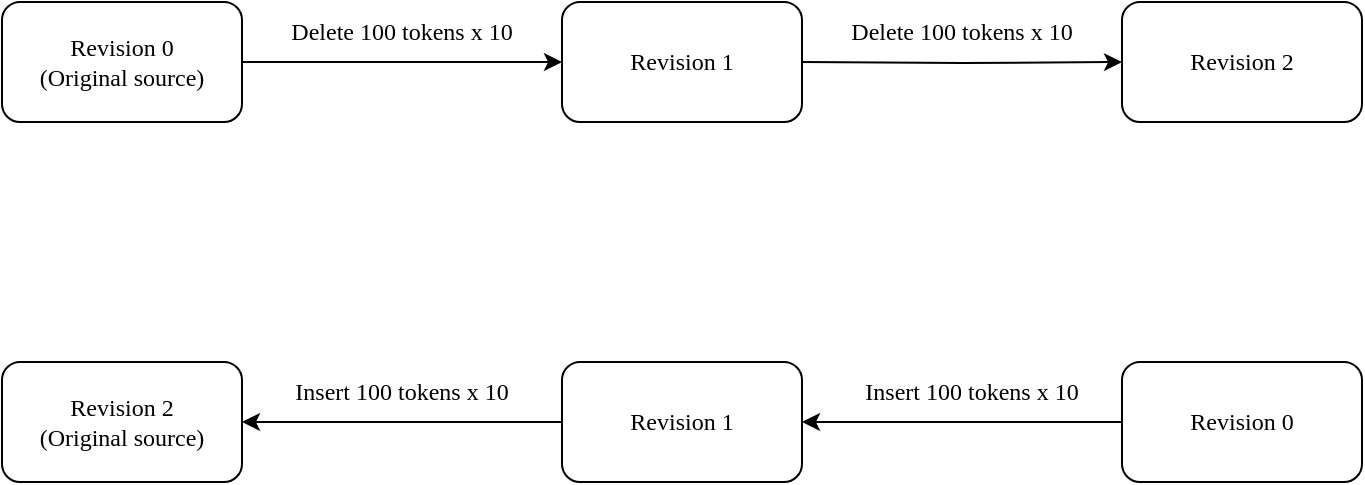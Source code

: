 <mxfile version="21.1.2" type="device">
  <diagram name="Page-1" id="jui37XqeeH_dwL4KF3Na">
    <mxGraphModel dx="1434" dy="969" grid="1" gridSize="10" guides="1" tooltips="1" connect="1" arrows="1" fold="1" page="1" pageScale="1" pageWidth="850" pageHeight="1100" math="0" shadow="0">
      <root>
        <mxCell id="0" />
        <mxCell id="1" parent="0" />
        <mxCell id="2Ipa8VqLwssa-Gp7A83x-3" value="" style="edgeStyle=orthogonalEdgeStyle;rounded=0;orthogonalLoop=1;jettySize=auto;html=1;fontFamily=Computer Modern;" parent="1" source="2Ipa8VqLwssa-Gp7A83x-1" target="2Ipa8VqLwssa-Gp7A83x-2" edge="1">
          <mxGeometry relative="1" as="geometry" />
        </mxCell>
        <mxCell id="2Ipa8VqLwssa-Gp7A83x-1" value="&lt;font&gt;Revision 0&lt;br&gt;(Original source)&lt;/font&gt;" style="rounded=1;whiteSpace=wrap;html=1;fontFamily=Computer Modern;" parent="1" vertex="1">
          <mxGeometry x="40" y="170" width="120" height="60" as="geometry" />
        </mxCell>
        <mxCell id="2Ipa8VqLwssa-Gp7A83x-2" value="Revision 1" style="whiteSpace=wrap;html=1;rounded=1;fontFamily=Computer Modern;" parent="1" vertex="1">
          <mxGeometry x="320" y="170" width="120" height="60" as="geometry" />
        </mxCell>
        <mxCell id="-Iq5-rDpAbpalomt3rTi-1" value="Delete 100 tokens x 10" style="text;html=1;strokeColor=none;fillColor=none;align=center;verticalAlign=middle;whiteSpace=wrap;rounded=0;fontFamily=Computer Modern;" parent="1" vertex="1">
          <mxGeometry x="180" y="170" width="120" height="30" as="geometry" />
        </mxCell>
        <mxCell id="-Iq5-rDpAbpalomt3rTi-2" value="" style="edgeStyle=orthogonalEdgeStyle;rounded=0;orthogonalLoop=1;jettySize=auto;html=1;fontFamily=Computer Modern;" parent="1" target="-Iq5-rDpAbpalomt3rTi-3" edge="1">
          <mxGeometry relative="1" as="geometry">
            <mxPoint x="440" y="200" as="sourcePoint" />
          </mxGeometry>
        </mxCell>
        <mxCell id="-Iq5-rDpAbpalomt3rTi-3" value="Revision 2" style="whiteSpace=wrap;html=1;rounded=1;fontFamily=Computer Modern;" parent="1" vertex="1">
          <mxGeometry x="600" y="170" width="120" height="60" as="geometry" />
        </mxCell>
        <mxCell id="-Iq5-rDpAbpalomt3rTi-4" value="Delete 100 tokens x 10" style="text;html=1;strokeColor=none;fillColor=none;align=center;verticalAlign=middle;whiteSpace=wrap;rounded=0;fontFamily=Computer Modern;" parent="1" vertex="1">
          <mxGeometry x="460" y="170" width="120" height="30" as="geometry" />
        </mxCell>
        <mxCell id="-Iq5-rDpAbpalomt3rTi-5" value="" style="edgeStyle=orthogonalEdgeStyle;rounded=0;orthogonalLoop=1;jettySize=auto;html=1;strokeColor=none;fontFamily=Computer Modern;" parent="1" source="-Iq5-rDpAbpalomt3rTi-6" target="-Iq5-rDpAbpalomt3rTi-7" edge="1">
          <mxGeometry relative="1" as="geometry" />
        </mxCell>
        <mxCell id="-Iq5-rDpAbpalomt3rTi-6" value="Revision 2&lt;br&gt;(Original source)" style="rounded=1;whiteSpace=wrap;html=1;fontFamily=Computer Modern;" parent="1" vertex="1">
          <mxGeometry x="40" y="350" width="120" height="60" as="geometry" />
        </mxCell>
        <mxCell id="-Iq5-rDpAbpalomt3rTi-7" value="Revision 1" style="whiteSpace=wrap;html=1;rounded=1;fontFamily=Computer Modern;" parent="1" vertex="1">
          <mxGeometry x="320" y="350" width="120" height="60" as="geometry" />
        </mxCell>
        <mxCell id="-Iq5-rDpAbpalomt3rTi-8" value="Insert 100 tokens x 10" style="text;html=1;strokeColor=none;fillColor=none;align=center;verticalAlign=middle;whiteSpace=wrap;rounded=0;fontFamily=Computer Modern;" parent="1" vertex="1">
          <mxGeometry x="185" y="350" width="110" height="30" as="geometry" />
        </mxCell>
        <mxCell id="-Iq5-rDpAbpalomt3rTi-9" value="" style="edgeStyle=orthogonalEdgeStyle;rounded=0;orthogonalLoop=1;jettySize=auto;html=1;fontFamily=Computer Modern;" parent="1" source="-Iq5-rDpAbpalomt3rTi-10" target="-Iq5-rDpAbpalomt3rTi-7" edge="1">
          <mxGeometry relative="1" as="geometry">
            <mxPoint x="440" y="380" as="sourcePoint" />
          </mxGeometry>
        </mxCell>
        <mxCell id="-Iq5-rDpAbpalomt3rTi-10" value="Revision 0" style="whiteSpace=wrap;html=1;rounded=1;fontFamily=Computer Modern;" parent="1" vertex="1">
          <mxGeometry x="600" y="350" width="120" height="60" as="geometry" />
        </mxCell>
        <mxCell id="-Iq5-rDpAbpalomt3rTi-11" value="Insert 100 tokens x 10" style="text;html=1;strokeColor=none;fillColor=none;align=center;verticalAlign=middle;whiteSpace=wrap;rounded=0;fontFamily=Computer Modern;" parent="1" vertex="1">
          <mxGeometry x="470" y="350" width="110" height="30" as="geometry" />
        </mxCell>
        <mxCell id="-Iq5-rDpAbpalomt3rTi-12" value="" style="endArrow=classic;html=1;rounded=0;fontFamily=Computer Modern;" parent="1" source="-Iq5-rDpAbpalomt3rTi-7" target="-Iq5-rDpAbpalomt3rTi-6" edge="1">
          <mxGeometry width="50" height="50" relative="1" as="geometry">
            <mxPoint x="400" y="450" as="sourcePoint" />
            <mxPoint x="450" y="400" as="targetPoint" />
          </mxGeometry>
        </mxCell>
      </root>
    </mxGraphModel>
  </diagram>
</mxfile>
